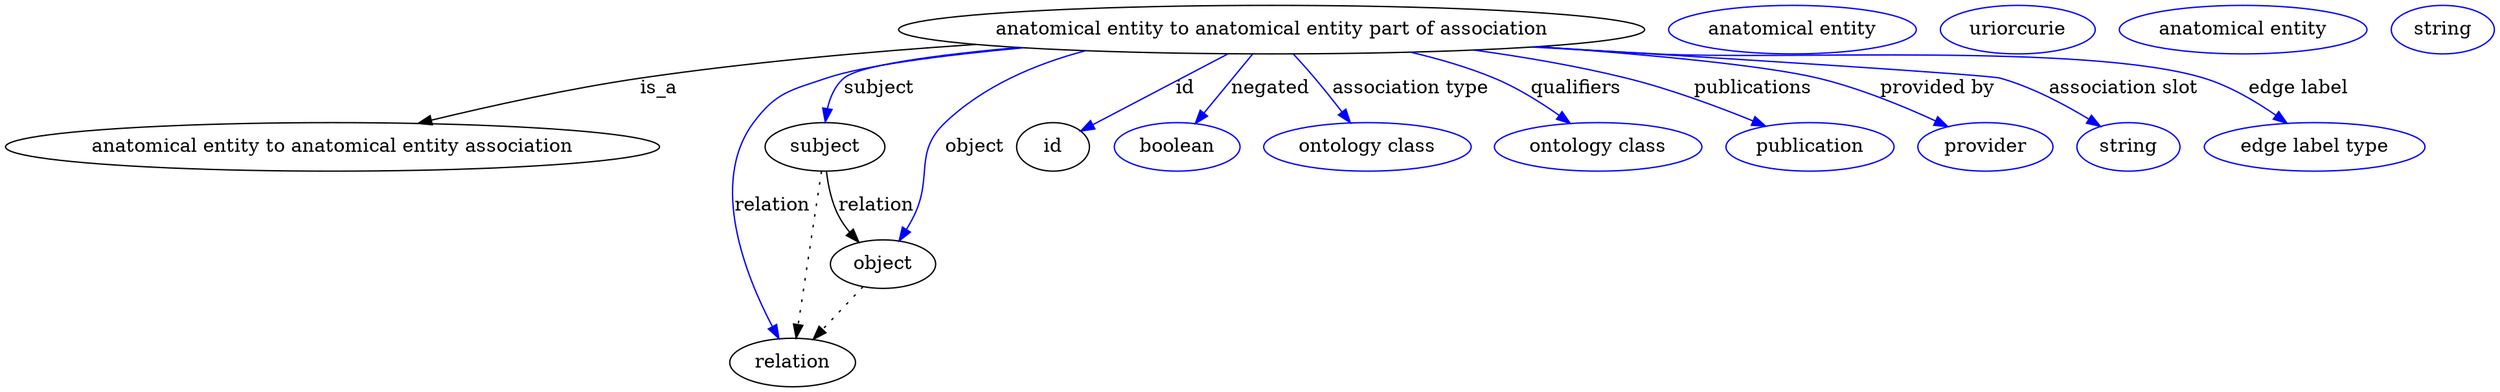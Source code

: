 digraph {
	graph [bb="0,0,1496.1,283"];
	node [label="\N"];
	"anatomical entity to anatomical entity part of association"	 [height=0.5,
		label="anatomical entity to anatomical entity part of association",
		pos="769.53,265",
		width=5.9036];
	"anatomical entity to anatomical entity association"	 [height=0.5,
		pos="186.53,178",
		width=5.1815];
	"anatomical entity to anatomical entity part of association" -> "anatomical entity to anatomical entity association"	 [label=is_a,
		lp="376.53,221.5",
		pos="e,237.62,195.34 585.53,255.95 516.18,250.62 436.85,242.21 365.53,229 325.63,221.61 281.79,209.19 247.49,198.46"];
	subject	 [height=0.5,
		pos="476.53,178",
		width=0.99297];
	"anatomical entity to anatomical entity part of association" -> subject	 [color=blue,
		label=subject,
		lp="515.03,221.5",
		pos="e,478.57,196.09 621.17,252.04 562.47,245.69 506.3,237.57 495.53,229 488.36,223.29 483.9,214.58 481.12,205.97",
		style=solid];
	relation	 [height=0.5,
		pos="458.53,18",
		width=1.0471];
	"anatomical entity to anatomical entity part of association" -> relation	 [color=blue,
		label=relation,
		lp="440.53,134.5",
		pos="e,448.76,35.659 617.08,252.42 561.53,246.48 506.1,238.58 480.53,229 455.94,219.79 445.13,218.46 431.53,196 402.85,148.63 426.8,81.572 \
444.27,44.765",
		style=solid];
	object	 [height=0.5,
		pos="518.53,91",
		width=0.9027];
	"anatomical entity to anatomical entity part of association" -> object	 [color=blue,
		label=object,
		lp="574.53,178",
		pos="e,526.69,108.44 694.39,248.14 641.69,234.95 577.27,215.6 557.53,196 534.59,173.22 546.22,157.14 534.53,127 533.35,123.94 532.04,\
120.76 530.71,117.62",
		style=solid];
	id	 [height=0.5,
		pos="627.53,178",
		width=0.75];
	"anatomical entity to anatomical entity part of association" -> id	 [color=blue,
		label=id,
		lp="713.03,221.5",
		pos="e,647.76,190.39 740.11,246.97 715.62,231.97 680.94,210.72 656.56,195.78",
		style=solid];
	negated	 [color=blue,
		height=0.5,
		label=boolean,
		pos="710.53,178",
		width=1.0652];
	"anatomical entity to anatomical entity part of association" -> negated	 [color=blue,
		label=negated,
		lp="766.03,221.5",
		pos="e,722.34,195.41 757.31,246.97 748.89,234.56 737.58,217.88 728.18,204.03",
		style=solid];
	"association type"	 [color=blue,
		height=0.5,
		label="ontology class",
		pos="828.53,178",
		width=1.7151];
	"anatomical entity to anatomical entity part of association" -> "association type"	 [color=blue,
		label="association type",
		lp="847.53,221.5",
		pos="e,816.53,195.71 781.76,246.97 790.12,234.64 801.34,218.1 810.7,204.3",
		style=solid];
	qualifiers	 [color=blue,
		height=0.5,
		label="ontology class",
		pos="969.53,178",
		width=1.7151];
	"anatomical entity to anatomical entity part of association" -> qualifiers	 [color=blue,
		label=qualifiers,
		lp="947.53,221.5",
		pos="e,948.65,195.14 843.96,248.07 861.29,242.95 879.38,236.62 895.53,229 911.28,221.57 927.35,210.93 940.48,201.29",
		style=solid];
	publications	 [color=blue,
		height=0.5,
		label=publication,
		pos="1099.5,178",
		width=1.3902];
	"anatomical entity to anatomical entity part of association" -> publications	 [color=blue,
		label=publications,
		lp="1053,221.5",
		pos="e,1069.6,192.73 884.48,249.85 915.04,244.53 947.8,237.67 977.53,229 1006,220.7 1036.8,207.79 1060.3,197.03",
		style=solid];
	"provided by"	 [color=blue,
		height=0.5,
		label=provider,
		pos="1207.5,178",
		width=1.1193];
	"anatomical entity to anatomical entity part of association" -> "provided by"	 [color=blue,
		label="provided by",
		lp="1167.5,221.5",
		pos="e,1181.4,192.1 920.94,252.35 987.87,245.87 1058.6,237.55 1090.5,229 1119,221.38 1149.5,207.92 1172.2,196.73",
		style=solid];
	"association slot"	 [color=blue,
		height=0.5,
		label=string,
		pos="1296.5,178",
		width=0.84854];
	"anatomical entity to anatomical entity part of association" -> "association slot"	 [color=blue,
		label="association slot",
		lp="1281.5,221.5",
		pos="e,1277.2,191.95 922.67,252.51 1047.3,242.32 1202.8,229.53 1204.5,229 1227.5,222.05 1251,208.84 1268.6,197.6",
		style=solid];
	"edge label"	 [color=blue,
		height=0.5,
		label="edge label type",
		pos="1409.5,178",
		width=1.7873];
	"anatomical entity to anatomical entity part of association" -> "edge label"	 [color=blue,
		label="edge label",
		lp="1386.5,221.5",
		pos="e,1388.7,195.08 919.96,252.24 943.89,250.37 968.38,248.56 991.53,247 1066.1,241.98 1256.2,251.45 1327.5,229 1346.5,223.02 1365.5,\
211.63 1380.5,201.12",
		style=solid];
	subject -> relation	 [pos="e,460.58,36.223 474.5,159.96 471.4,132.35 465.44,79.375 461.74,46.525",
		style=dotted];
	subject -> object	 [label=relation,
		lp="513.53,134.5",
		pos="e,504.92,107.49 480.67,159.99 483.34,149.97 487.29,137.45 492.53,127 494.44,123.2 496.73,119.37 499.15,115.69"];
	"anatomical entity to anatomical entity part of association_subject"	 [color=blue,
		height=0.5,
		label="anatomical entity",
		pos="1072.5,265",
		width=2.004];
	"anatomical entity to anatomical entity part of association_relation"	 [color=blue,
		height=0.5,
		label=uriorcurie,
		pos="1208.5,265",
		width=1.2638];
	object -> relation	 [pos="e,472.51,35.006 504.92,74.435 497.28,65.141 487.6,53.359 479.05,42.968",
		style=dotted];
	"anatomical entity to anatomical entity part of association_object"	 [color=blue,
		height=0.5,
		label="anatomical entity",
		pos="1344.5,265",
		width=2.004];
	association_id	 [color=blue,
		height=0.5,
		label=string,
		pos="1465.5,265",
		width=0.84854];
}
